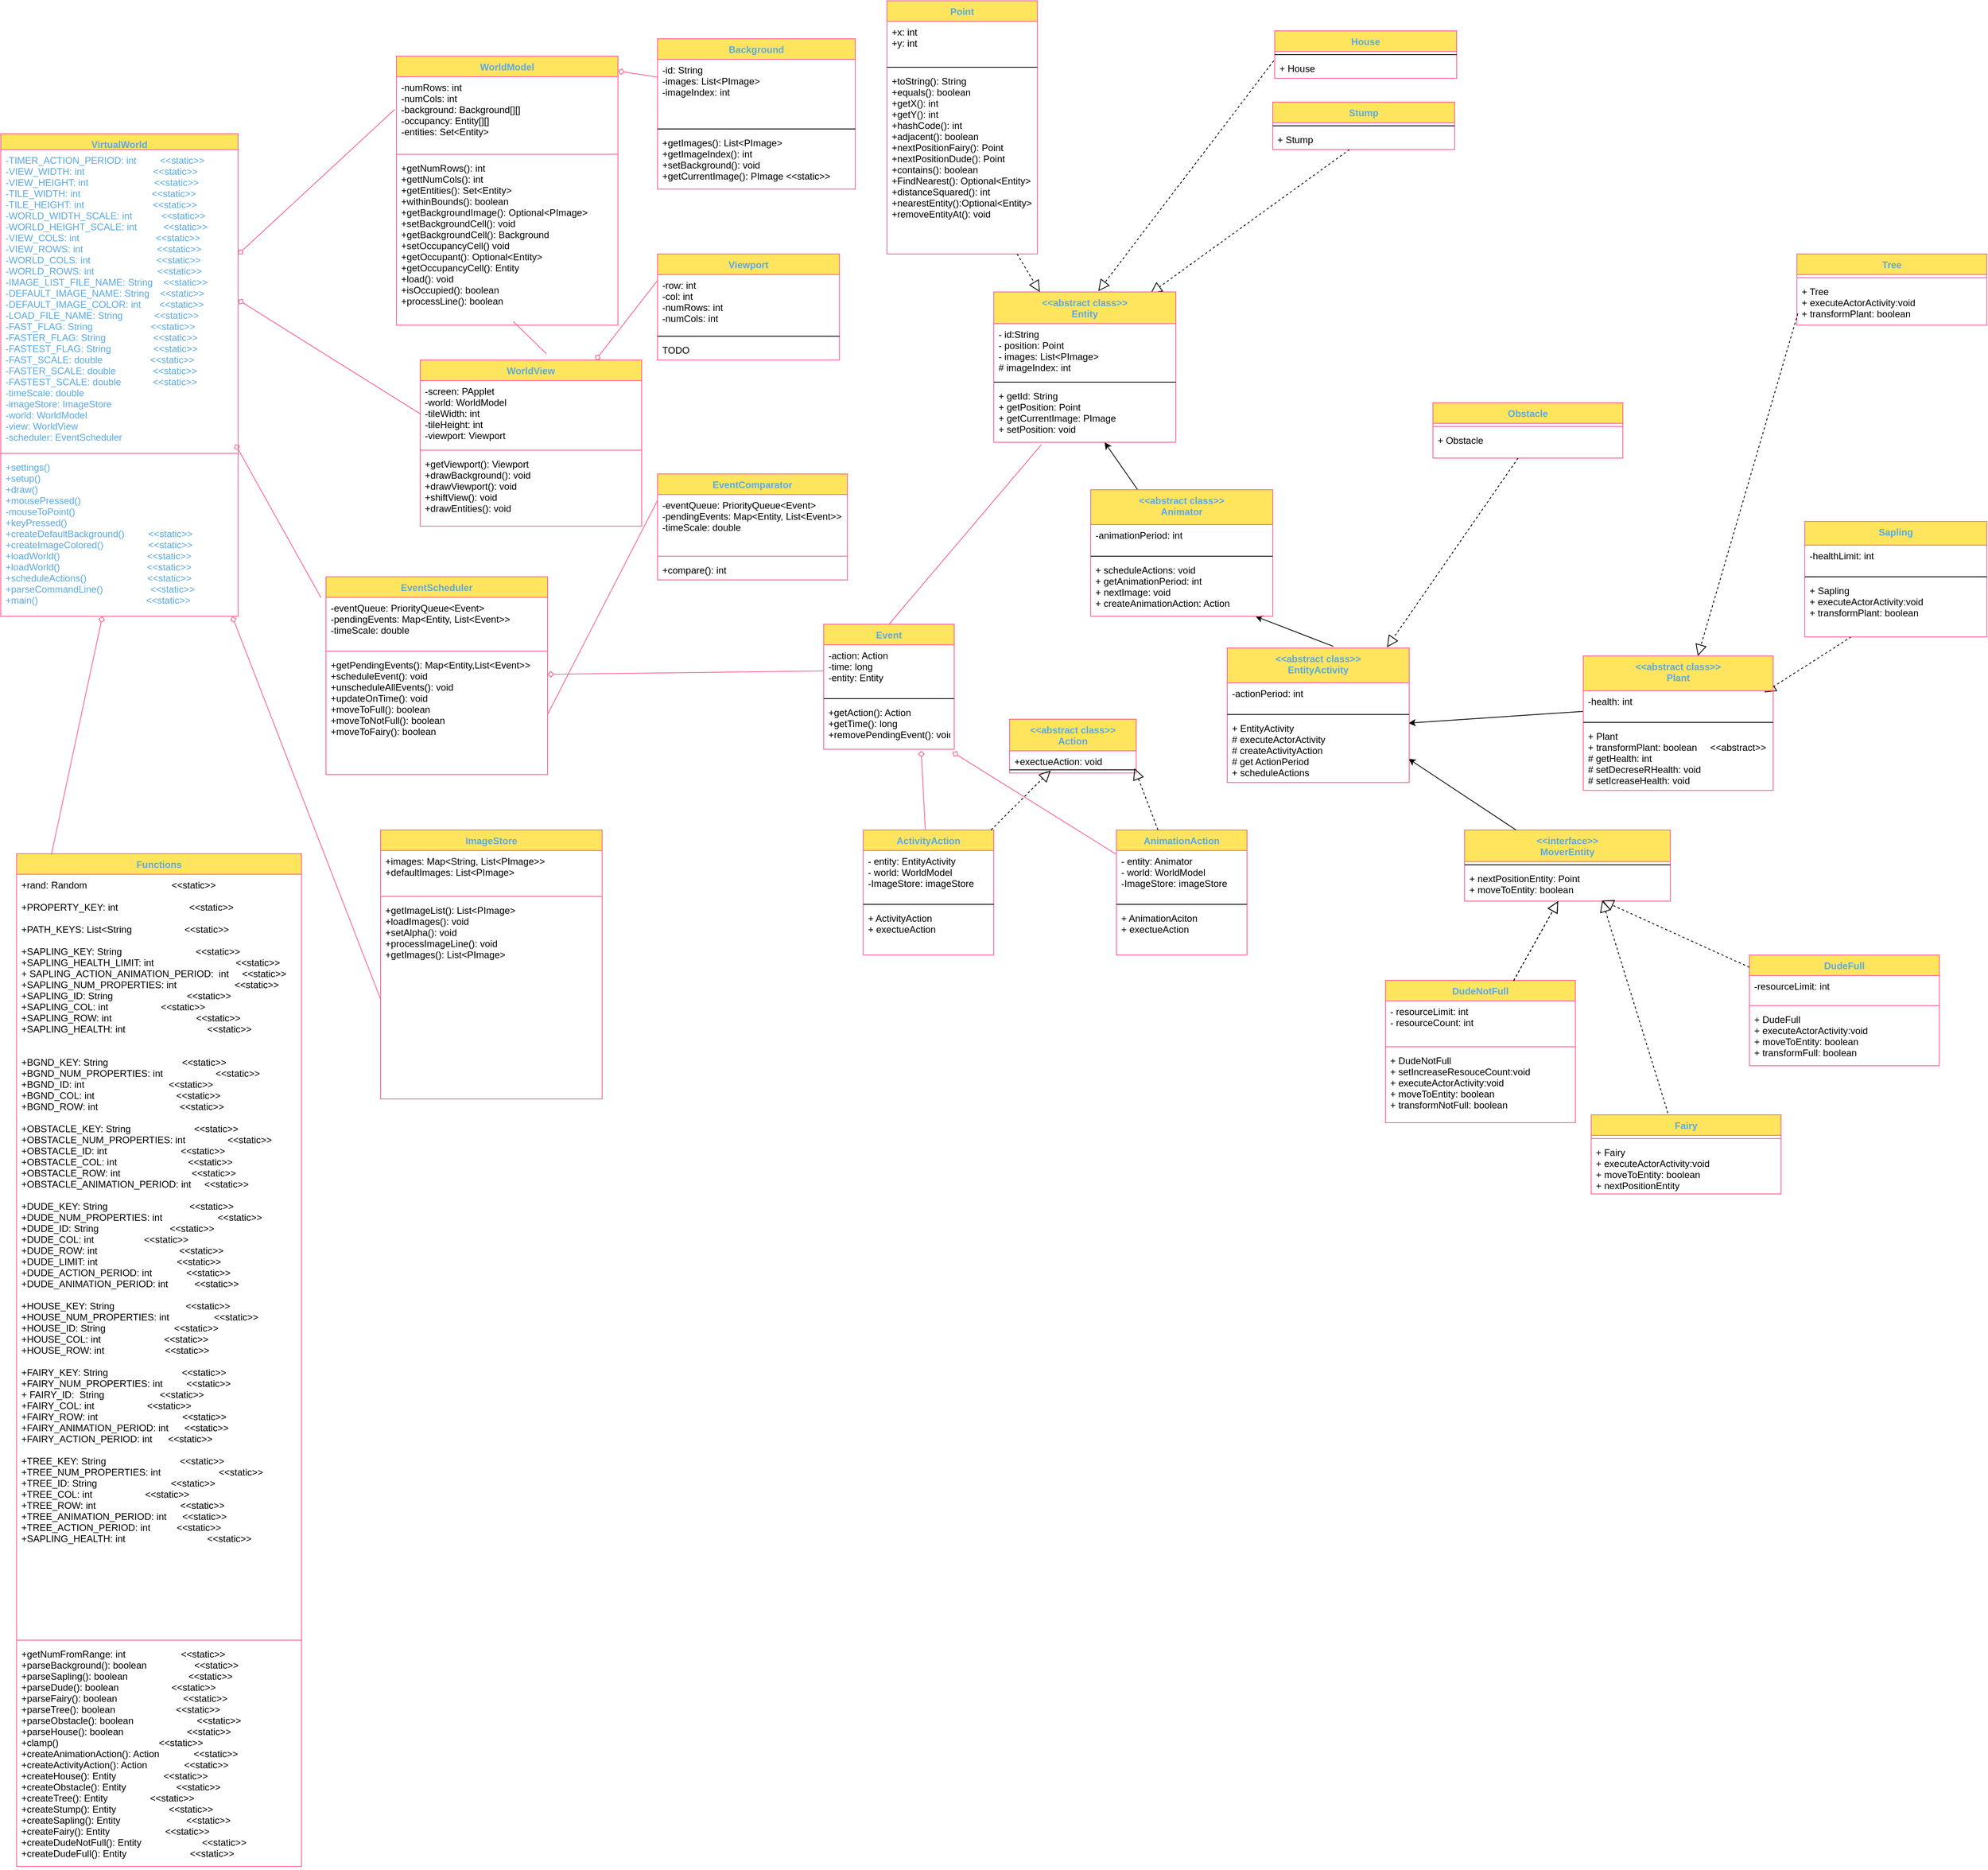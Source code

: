 <mxfile version="15.6.0" type="device"><diagram id="Yo6Zvny2ZRX3JAPKxXua" name="Page 2"><mxGraphModel dx="2062" dy="1862" grid="1" gridSize="10" guides="1" tooltips="1" connect="1" arrows="1" fold="1" page="1" pageScale="1" pageWidth="850" pageHeight="1100" math="0" shadow="0"><root><mxCell id="0"/><mxCell id="1" parent="0"/><mxCell id="8I9pphBKhg92I5GMk5e_-31" value="" style="graphMlID=e0;endArrow=none;strokeColor=#FF6392;strokeWidth=1.0;startArrow=diamond;startFill=0;endFill=1;exitX=1;exitY=0.25;exitDx=0;exitDy=0;fontColor=#5AA9E6;entryX=-0.008;entryY=-0.286;entryDx=0;entryDy=0;entryPerimeter=0;" parent="1" source="8I9pphBKhg92I5GMk5e_-50" target="8I9pphBKhg92I5GMk5e_-57" edge="1"><mxGeometry relative="1" as="geometry"/></mxCell><mxCell id="8I9pphBKhg92I5GMk5e_-32" value="" style="graphMlID=e1;endArrow=none;strokeColor=#FF6392;strokeWidth=1.0;startArrow=diamond;startFill=0;endFill=1;exitX=1;exitY=0.5;exitDx=0;exitDy=0;fontColor=#5AA9E6;entryX=0;entryY=0.5;entryDx=0;entryDy=0;" parent="1" source="8I9pphBKhg92I5GMk5e_-51" target="8I9pphBKhg92I5GMk5e_-61" edge="1"><mxGeometry relative="1" as="geometry"/></mxCell><mxCell id="8I9pphBKhg92I5GMk5e_-33" value="" style="graphMlID=e2;endArrow=none;strokeColor=#FF6392;strokeWidth=1.0;startArrow=diamond;startFill=0;endFill=1;fontColor=#5AA9E6;entryX=0;entryY=0.25;entryDx=0;entryDy=0;" parent="1" source="8I9pphBKhg92I5GMk5e_-60" target="8I9pphBKhg92I5GMk5e_-89" edge="1"><mxGeometry relative="1" as="geometry"><mxPoint x="648" y="240" as="sourcePoint"/></mxGeometry></mxCell><mxCell id="8I9pphBKhg92I5GMk5e_-34" value="" style="graphMlID=e3;endArrow=none;strokeColor=#FF6392;strokeWidth=1.0;startArrow=diamond;startFill=0;endFill=1;exitX=0.988;exitY=-0.077;exitDx=0;exitDy=0;exitPerimeter=0;fontColor=#5AA9E6;entryX=-0.023;entryY=0.105;entryDx=0;entryDy=0;entryPerimeter=0;" parent="1" source="8I9pphBKhg92I5GMk5e_-53" target="8I9pphBKhg92I5GMk5e_-64" edge="1"><mxGeometry relative="1" as="geometry"><mxPoint x="840" y="580" as="targetPoint"/></mxGeometry></mxCell><mxCell id="8I9pphBKhg92I5GMk5e_-35" value="" style="graphMlID=e4;endArrow=none;strokeColor=#FF6392;strokeWidth=1.0;startArrow=diamond;startFill=0;endFill=1;exitX=0.975;exitY=1;exitDx=0;exitDy=0;exitPerimeter=0;fontColor=#5AA9E6;entryX=0;entryY=0.5;entryDx=0;entryDy=0;" parent="1" source="8I9pphBKhg92I5GMk5e_-53" target="8I9pphBKhg92I5GMk5e_-71" edge="1"><mxGeometry relative="1" as="geometry"/></mxCell><mxCell id="8I9pphBKhg92I5GMk5e_-36" value="" style="graphMlID=e5;endArrow=none;strokeColor=#FF6392;strokeWidth=1.0;startArrow=diamond;startFill=0;endFill=1;fontColor=#5AA9E6;exitX=1.001;exitY=-0.077;exitDx=0;exitDy=0;exitPerimeter=0;" parent="1" source="8I9pphBKhg92I5GMk5e_-55" target="8I9pphBKhg92I5GMk5e_-82" edge="1"><mxGeometry relative="1" as="geometry"/></mxCell><mxCell id="8I9pphBKhg92I5GMk5e_-37" value="" style="graphMlID=e6;endArrow=none;strokeColor=#FF6392;strokeWidth=1.0;startArrow=diamond;startFill=0;endFill=1;fontColor=#5AA9E6;" parent="1" source="8I9pphBKhg92I5GMk5e_-64" target="8I9pphBKhg92I5GMk5e_-97" edge="1"><mxGeometry relative="1" as="geometry"/></mxCell><mxCell id="8I9pphBKhg92I5GMk5e_-38" value="" style="graphMlID=e7;endArrow=none;strokeColor=#FF6392;strokeWidth=1.0;startArrow=none;startFill=1;endFill=1;fontColor=#5AA9E6;entryX=0;entryY=0.25;entryDx=0;entryDy=0;exitX=1;exitY=0.5;exitDx=0;exitDy=0;" parent="1" source="8I9pphBKhg92I5GMk5e_-67" target="8I9pphBKhg92I5GMk5e_-72" edge="1"><mxGeometry relative="1" as="geometry"/></mxCell><mxCell id="8I9pphBKhg92I5GMk5e_-44" value="" style="graphMlID=e13;endArrow=none;strokeColor=#FF6392;strokeWidth=1.0;startArrow=none;startFill=1;endFill=1;fontColor=#5AA9E6;entryX=0.528;entryY=0.978;entryDx=0;entryDy=0;entryPerimeter=0;exitX=0.57;exitY=-0.037;exitDx=0;exitDy=0;exitPerimeter=0;" parent="1" source="8I9pphBKhg92I5GMk5e_-60" target="8I9pphBKhg92I5GMk5e_-57" edge="1"><mxGeometry relative="1" as="geometry"/></mxCell><mxCell id="8I9pphBKhg92I5GMk5e_-45" value="" style="graphMlID=e14;endArrow=none;strokeColor=#FF6392;strokeWidth=1.0;startArrow=none;startFill=1;endFill=1;fontColor=#5AA9E6;exitX=0.5;exitY=0;exitDx=0;exitDy=0;entryX=0.261;entryY=1.042;entryDx=0;entryDy=0;entryPerimeter=0;" parent="1" source="8I9pphBKhg92I5GMk5e_-96" target="cqkJlFh-ag8yHDi3Ldye-12" edge="1"><mxGeometry relative="1" as="geometry"><mxPoint x="1315.73" y="590" as="targetPoint"/></mxGeometry></mxCell><mxCell id="8I9pphBKhg92I5GMk5e_-50" value="VirtualWorld" style="swimlane;fontStyle=1;align=center;verticalAlign=top;childLayout=stackLayout;horizontal=1;startSize=20;horizontalStack=0;resizeParent=1;resizeParentMax=0;resizeLast=0;collapsible=1;marginBottom=0;hachureGap=4;pointerEvents=0;fillColor=#FFE45E;strokeColor=#FF6392;fontColor=#5AA9E6;" parent="1" vertex="1"><mxGeometry x="20" y="150" width="300" height="610" as="geometry"/></mxCell><mxCell id="8I9pphBKhg92I5GMk5e_-51" value="-TIMER_ACTION_PERIOD: int         &lt;&lt;static&gt;&gt;&#10;-VIEW_WIDTH: int                          &lt;&lt;static&gt;&gt;&#10;-VIEW_HEIGHT: int                         &lt;&lt;static&gt;&gt;&#10;-TILE_WIDTH: int                           &lt;&lt;static&gt;&gt;&#10;-TILE_HEIGHT: int                          &lt;&lt;static&gt;&gt;&#10;-WORLD_WIDTH_SCALE: int           &lt;&lt;static&gt;&gt;&#10;-WORLD_HEIGHT_SCALE: int          &lt;&lt;static&gt;&gt;&#10;-VIEW_COLS: int                             &lt;&lt;static&gt;&gt;&#10;-VIEW_ROWS: int                            &lt;&lt;static&gt;&gt;&#10;-WORLD_COLS: int                         &lt;&lt;static&gt;&gt;&#10;-WORLD_ROWS: int                        &lt;&lt;static&gt;&gt;&#10;-IMAGE_LIST_FILE_NAME: String    &lt;&lt;static&gt;&gt;&#10;-DEFAULT_IMAGE_NAME: String    &lt;&lt;static&gt;&gt;&#10;-DEFAULT_IMAGE_COLOR: int       &lt;&lt;static&gt;&gt;&#10;-LOAD_FILE_NAME: String            &lt;&lt;static&gt;&gt;&#10;-FAST_FLAG: String                      &lt;&lt;static&gt;&gt;&#10;-FASTER_FLAG: String                  &lt;&lt;static&gt;&gt;&#10;-FASTEST_FLAG: String                &lt;&lt;static&gt;&gt;&#10;-FAST_SCALE: double                  &lt;&lt;static&gt;&gt;&#10;-FASTER_SCALE: double              &lt;&lt;static&gt;&gt;&#10;-FASTEST_SCALE: double            &lt;&lt;static&gt;&gt;&#10;-timeScale: double&#10;-imageStore: ImageStore&#10;-world: WorldModel&#10;-view: WorldView&#10;-scheduler: EventScheduler" style="text;strokeColor=none;fillColor=none;align=left;verticalAlign=top;spacingLeft=4;spacingRight=4;overflow=hidden;rotatable=0;points=[[0,0.5],[1,0.5]];portConstraint=eastwest;fontColor=#5AA9E6;" parent="8I9pphBKhg92I5GMk5e_-50" vertex="1"><mxGeometry y="20" width="300" height="380" as="geometry"/></mxCell><mxCell id="8I9pphBKhg92I5GMk5e_-52" value="" style="line;strokeWidth=1;fillColor=none;align=left;verticalAlign=middle;spacingTop=-1;spacingLeft=3;spacingRight=3;rotatable=0;labelPosition=right;points=[];portConstraint=eastwest;strokeColor=#FF6392;fontColor=#5AA9E6;" parent="8I9pphBKhg92I5GMk5e_-50" vertex="1"><mxGeometry y="400" width="300" height="8" as="geometry"/></mxCell><mxCell id="8I9pphBKhg92I5GMk5e_-53" value="+settings()&#10;+setup()&#10;+draw()&#10;+mousePressed()&#10;-mouseToPoint()&#10;+keyPressed()&#10;+createDefaultBackground()         &lt;&lt;static&gt;&gt;&#10;+createImageColored()                 &lt;&lt;static&gt;&gt;&#10;+loadWorld()                                 &lt;&lt;static&gt;&gt;&#10;+loadWorld()                                 &lt;&lt;static&gt;&gt;&#10;+scheduleActions()                       &lt;&lt;static&gt;&gt;&#10;+parseCommandLine()                  &lt;&lt;static&gt;&gt;&#10;+main()                                         &lt;&lt;static&gt;&gt;" style="text;strokeColor=none;fillColor=none;align=left;verticalAlign=top;spacingLeft=4;spacingRight=4;overflow=hidden;rotatable=0;points=[[0,0.5],[1,0.5]];portConstraint=eastwest;fontColor=#5AA9E6;" parent="8I9pphBKhg92I5GMk5e_-50" vertex="1"><mxGeometry y="408" width="300" height="202" as="geometry"/></mxCell><mxCell id="8I9pphBKhg92I5GMk5e_-54" value="WorldModel" style="swimlane;fontStyle=1;align=center;verticalAlign=top;childLayout=stackLayout;horizontal=1;startSize=26;horizontalStack=0;resizeParent=1;resizeParentMax=0;resizeLast=0;collapsible=1;marginBottom=0;hachureGap=4;pointerEvents=0;sketch=0;fontColor=#5AA9E6;strokeColor=#FF6392;fillColor=#FFE45E;" parent="1" vertex="1"><mxGeometry x="520" y="52.03" width="280" height="340" as="geometry"/></mxCell><mxCell id="8I9pphBKhg92I5GMk5e_-55" value="-numRows: int&#10;-numCols: int&#10;-background: Background[][]&#10;-occupancy: Entity[][]&#10;-entities: Set&lt;Entity&gt;" style="text;strokeColor=none;fillColor=none;align=left;verticalAlign=top;spacingLeft=4;spacingRight=4;overflow=hidden;rotatable=0;points=[[0,0.5],[1,0.5]];portConstraint=eastwest;fontColor=#000000;" parent="8I9pphBKhg92I5GMk5e_-54" vertex="1"><mxGeometry y="26" width="280" height="94" as="geometry"/></mxCell><mxCell id="8I9pphBKhg92I5GMk5e_-56" value="" style="line;strokeWidth=1;fillColor=none;align=left;verticalAlign=middle;spacingTop=-1;spacingLeft=3;spacingRight=3;rotatable=0;labelPosition=right;points=[];portConstraint=eastwest;strokeColor=#FF6392;fontColor=#5AA9E6;" parent="8I9pphBKhg92I5GMk5e_-54" vertex="1"><mxGeometry y="120" width="280" height="8" as="geometry"/></mxCell><mxCell id="8I9pphBKhg92I5GMk5e_-57" value="+getNumRows(): int&#10;+gettNumCols(): int&#10;+getEntities(): Set&lt;Entity&gt;&#10;+withinBounds(): boolean&#10;+getBackgroundImage(): Optional&lt;PImage&gt;&#10;+setBackgroundCell(): void&#10;+getBackgroundCell(): Background&#10;+setOccupancyCell() void&#10;+getOccupant(): Optional&lt;Entity&gt;&#10;+getOccupancyCell(): Entity&#10;+load(): void&#10;+isOccupied(): boolean&#10;+processLine(): boolean&#10;" style="text;strokeColor=none;fillColor=none;align=left;verticalAlign=top;spacingLeft=4;spacingRight=4;overflow=hidden;rotatable=0;points=[[0,0.5],[1,0.5]];portConstraint=eastwest;fontColor=#020405;" parent="8I9pphBKhg92I5GMk5e_-54" vertex="1"><mxGeometry y="128" width="280" height="212" as="geometry"/></mxCell><mxCell id="8I9pphBKhg92I5GMk5e_-60" value="WorldView" style="swimlane;fontStyle=1;align=center;verticalAlign=top;childLayout=stackLayout;horizontal=1;startSize=26;horizontalStack=0;resizeParent=1;resizeParentMax=0;resizeLast=0;collapsible=1;marginBottom=0;hachureGap=4;pointerEvents=0;sketch=0;fontColor=#5AA9E6;strokeColor=#FF6392;fillColor=#FFE45E;" parent="1" vertex="1"><mxGeometry x="550" y="436.04" width="280" height="210" as="geometry"/></mxCell><mxCell id="8I9pphBKhg92I5GMk5e_-61" value="-screen: PApplet&#10;-world: WorldModel&#10;-tileWidth: int&#10;-tileHeight: int&#10;-viewport: Viewport" style="text;strokeColor=none;fillColor=none;align=left;verticalAlign=top;spacingLeft=4;spacingRight=4;overflow=hidden;rotatable=0;points=[[0,0.5],[1,0.5]];portConstraint=eastwest;fontColor=#000000;" parent="8I9pphBKhg92I5GMk5e_-60" vertex="1"><mxGeometry y="26" width="280" height="84" as="geometry"/></mxCell><mxCell id="8I9pphBKhg92I5GMk5e_-62" value="" style="line;strokeWidth=1;fillColor=none;align=left;verticalAlign=middle;spacingTop=-1;spacingLeft=3;spacingRight=3;rotatable=0;labelPosition=right;points=[];portConstraint=eastwest;strokeColor=#FF6392;fontColor=#5AA9E6;" parent="8I9pphBKhg92I5GMk5e_-60" vertex="1"><mxGeometry y="110" width="280" height="8" as="geometry"/></mxCell><mxCell id="8I9pphBKhg92I5GMk5e_-63" value="+getViewport(): Viewport&#10;+drawBackground(): void&#10;+drawViewport(): void&#10;+shiftView(): void&#10;+drawEntities(): void" style="text;strokeColor=none;fillColor=none;align=left;verticalAlign=top;spacingLeft=4;spacingRight=4;overflow=hidden;rotatable=0;points=[[0,0.5],[1,0.5]];portConstraint=eastwest;fontColor=#000000;" parent="8I9pphBKhg92I5GMk5e_-60" vertex="1"><mxGeometry y="118" width="280" height="92" as="geometry"/></mxCell><mxCell id="8I9pphBKhg92I5GMk5e_-64" value="EventScheduler" style="swimlane;fontStyle=1;align=center;verticalAlign=top;childLayout=stackLayout;horizontal=1;startSize=26;horizontalStack=0;resizeParent=1;resizeParentMax=0;resizeLast=0;collapsible=1;marginBottom=0;hachureGap=4;pointerEvents=0;sketch=0;fontColor=#5AA9E6;strokeColor=#FF6392;fillColor=#FFE45E;" parent="1" vertex="1"><mxGeometry x="431" y="710" width="280" height="250" as="geometry"/></mxCell><mxCell id="8I9pphBKhg92I5GMk5e_-65" value="-eventQueue: PriorityQueue&lt;Event&gt;&#10;-pendingEvents: Map&lt;Entity, List&lt;Event&gt;&gt;&#10;-timeScale: double" style="text;strokeColor=none;fillColor=none;align=left;verticalAlign=top;spacingLeft=4;spacingRight=4;overflow=hidden;rotatable=0;points=[[0,0.5],[1,0.5]];portConstraint=eastwest;fontColor=#000000;" parent="8I9pphBKhg92I5GMk5e_-64" vertex="1"><mxGeometry y="26" width="280" height="64" as="geometry"/></mxCell><mxCell id="8I9pphBKhg92I5GMk5e_-66" value="" style="line;strokeWidth=1;fillColor=none;align=left;verticalAlign=middle;spacingTop=-1;spacingLeft=3;spacingRight=3;rotatable=0;labelPosition=right;points=[];portConstraint=eastwest;strokeColor=#FF6392;fontColor=#5AA9E6;" parent="8I9pphBKhg92I5GMk5e_-64" vertex="1"><mxGeometry y="90" width="280" height="8" as="geometry"/></mxCell><mxCell id="8I9pphBKhg92I5GMk5e_-67" value="+getPendingEvents(): Map&lt;Entity,List&lt;Event&gt;&gt;&#10;+scheduleEvent(): void&#10;+unscheduleAllEvents(): void&#10;+updateOnTime(): void&#10;+moveToFull(): boolean&#10;+moveToNotFull(): boolean&#10;+moveToFairy(): boolean&#10;" style="text;strokeColor=none;fillColor=none;align=left;verticalAlign=top;spacingLeft=4;spacingRight=4;overflow=hidden;rotatable=0;points=[[0,0.5],[1,0.5]];portConstraint=eastwest;fontColor=#000000;" parent="8I9pphBKhg92I5GMk5e_-64" vertex="1"><mxGeometry y="98" width="280" height="152" as="geometry"/></mxCell><mxCell id="8I9pphBKhg92I5GMk5e_-68" value="ImageStore" style="swimlane;fontStyle=1;align=center;verticalAlign=top;childLayout=stackLayout;horizontal=1;startSize=26;horizontalStack=0;resizeParent=1;resizeParentMax=0;resizeLast=0;collapsible=1;marginBottom=0;hachureGap=4;pointerEvents=0;sketch=0;fontColor=#5AA9E6;strokeColor=#FF6392;fillColor=#FFE45E;" parent="1" vertex="1"><mxGeometry x="500" y="1030" width="280" height="340" as="geometry"/></mxCell><mxCell id="8I9pphBKhg92I5GMk5e_-69" value="+images: Map&lt;String, List&lt;PImage&gt;&gt;&#10;+defaultImages: List&lt;PImage&gt;" style="text;strokeColor=none;fillColor=none;align=left;verticalAlign=top;spacingLeft=4;spacingRight=4;overflow=hidden;rotatable=0;points=[[0,0.5],[1,0.5]];portConstraint=eastwest;fontColor=#000000;" parent="8I9pphBKhg92I5GMk5e_-68" vertex="1"><mxGeometry y="26" width="280" height="54" as="geometry"/></mxCell><mxCell id="8I9pphBKhg92I5GMk5e_-70" value="" style="line;strokeWidth=1;fillColor=none;align=left;verticalAlign=middle;spacingTop=-1;spacingLeft=3;spacingRight=3;rotatable=0;labelPosition=right;points=[];portConstraint=eastwest;strokeColor=#FF6392;fontColor=#5AA9E6;" parent="8I9pphBKhg92I5GMk5e_-68" vertex="1"><mxGeometry y="80" width="280" height="8" as="geometry"/></mxCell><mxCell id="8I9pphBKhg92I5GMk5e_-71" value="+getImageList(): List&lt;PImage&gt;&#10;+loadImages(): void&#10;+setAlpha(): void&#10;+processImageLine(): void&#10;+getImages(): List&lt;PImage&gt;" style="text;strokeColor=none;fillColor=none;align=left;verticalAlign=top;spacingLeft=4;spacingRight=4;overflow=hidden;rotatable=0;points=[[0,0.5],[1,0.5]];portConstraint=eastwest;fontColor=#000000;" parent="8I9pphBKhg92I5GMk5e_-68" vertex="1"><mxGeometry y="88" width="280" height="252" as="geometry"/></mxCell><mxCell id="8I9pphBKhg92I5GMk5e_-72" value="EventComparator" style="swimlane;fontStyle=1;align=center;verticalAlign=top;childLayout=stackLayout;horizontal=1;startSize=26;horizontalStack=0;resizeParent=1;resizeParentMax=0;resizeLast=0;collapsible=1;marginBottom=0;hachureGap=4;pointerEvents=0;sketch=0;fontColor=#5AA9E6;strokeColor=#FF6392;fillColor=#FFE45E;" parent="1" vertex="1"><mxGeometry x="850" y="580" width="240" height="134" as="geometry"/></mxCell><mxCell id="8I9pphBKhg92I5GMk5e_-73" value="-eventQueue: PriorityQueue&lt;Event&gt;&#10;-pendingEvents: Map&lt;Entity, List&lt;Event&gt;&gt;&#10;-timeScale: double" style="text;strokeColor=none;fillColor=none;align=left;verticalAlign=top;spacingLeft=4;spacingRight=4;overflow=hidden;rotatable=0;points=[[0,0.5],[1,0.5]];portConstraint=eastwest;fontColor=#000000;" parent="8I9pphBKhg92I5GMk5e_-72" vertex="1"><mxGeometry y="26" width="240" height="74" as="geometry"/></mxCell><mxCell id="8I9pphBKhg92I5GMk5e_-74" value="" style="line;strokeWidth=1;fillColor=none;align=left;verticalAlign=middle;spacingTop=-1;spacingLeft=3;spacingRight=3;rotatable=0;labelPosition=right;points=[];portConstraint=eastwest;strokeColor=#FF6392;fontColor=#5AA9E6;" parent="8I9pphBKhg92I5GMk5e_-72" vertex="1"><mxGeometry y="100" width="240" height="8" as="geometry"/></mxCell><mxCell id="8I9pphBKhg92I5GMk5e_-75" value="+compare(): int" style="text;strokeColor=none;fillColor=none;align=left;verticalAlign=top;spacingLeft=4;spacingRight=4;overflow=hidden;rotatable=0;points=[[0,0.5],[1,0.5]];portConstraint=eastwest;fontColor=#000000;" parent="8I9pphBKhg92I5GMk5e_-72" vertex="1"><mxGeometry y="108" width="240" height="26" as="geometry"/></mxCell><mxCell id="8I9pphBKhg92I5GMk5e_-77" value="Functions" style="swimlane;fontStyle=1;align=center;verticalAlign=top;childLayout=stackLayout;horizontal=1;startSize=26;horizontalStack=0;resizeParent=1;resizeParentMax=0;resizeLast=0;collapsible=1;marginBottom=0;hachureGap=4;pointerEvents=0;sketch=0;fontColor=#5AA9E6;strokeColor=#FF6392;fillColor=#FFE45E;" parent="1" vertex="1"><mxGeometry x="40" y="1060" width="360" height="1280" as="geometry"/></mxCell><mxCell id="8I9pphBKhg92I5GMk5e_-78" value="+rand: Random                                &lt;&lt;static&gt;&gt;&#10;&#10;+PROPERTY_KEY: int                           &lt;&lt;static&gt;&gt;&#10;&#10;+PATH_KEYS: List&lt;String                    &lt;&lt;static&gt;&gt;&#10;&#10;+SAPLING_KEY: String                            &lt;&lt;static&gt;&gt;&#10;+SAPLING_HEALTH_LIMIT: int                               &lt;&lt;static&gt;&gt;&#10;+ SAPLING_ACTION_ANIMATION_PERIOD:  int     &lt;&lt;static&gt;&gt;&#10;+SAPLING_NUM_PROPERTIES: int                      &lt;&lt;static&gt;&gt;&#10;+SAPLING_ID: String                            &lt;&lt;static&gt;&gt;&#10;+SAPLING_COL: int                    &lt;&lt;static&gt;&gt;&#10;+SAPLING_ROW: int                                &lt;&lt;static&gt;&gt;&#10;+SAPLING_HEALTH: int                               &lt;&lt;static&gt;&gt;&#10;&#10;&#10;+BGND_KEY: String                            &lt;&lt;static&gt;&gt;&#10;+BGND_NUM_PROPERTIES: int                    &lt;&lt;static&gt;&gt;&#10;+BGND_ID: int                                &lt;&lt;static&gt;&gt;&#10;+BGND_COL: int                               &lt;&lt;static&gt;&gt;&#10;+BGND_ROW: int                               &lt;&lt;static&gt;&gt;&#10;&#10;+OBSTACLE_KEY: String                        &lt;&lt;static&gt;&gt;&#10;+OBSTACLE_NUM_PROPERTIES: int                &lt;&lt;static&gt;&gt;&#10;+OBSTACLE_ID: int                            &lt;&lt;static&gt;&gt;&#10;+OBSTACLE_COL: int                           &lt;&lt;static&gt;&gt;&#10;+OBSTACLE_ROW: int                           &lt;&lt;static&gt;&gt;&#10;+OBSTACLE_ANIMATION_PERIOD: int     &lt;&lt;static&gt;&gt;&#10;&#10;+DUDE_KEY: String                               &lt;&lt;static&gt;&gt;&#10;+DUDE_NUM_PROPERTIES: int                     &lt;&lt;static&gt;&gt;&#10;+DUDE_ID: String                           &lt;&lt;static&gt;&gt;&#10;+DUDE_COL: int                   &lt;&lt;static&gt;&gt;&#10;+DUDE_ROW: int                               &lt;&lt;static&gt;&gt;&#10;+DUDE_LIMIT: int                              &lt;&lt;static&gt;&gt;&#10;+DUDE_ACTION_PERIOD: int             &lt;&lt;static&gt;&gt;&#10;+DUDE_ANIMATION_PERIOD: int          &lt;&lt;static&gt;&gt;&#10;&#10;+HOUSE_KEY: String                           &lt;&lt;static&gt;&gt;&#10;+HOUSE_NUM_PROPERTIES: int                 &lt;&lt;static&gt;&gt;&#10;+HOUSE_ID: String                          &lt;&lt;static&gt;&gt;&#10;+HOUSE_COL: int                        &lt;&lt;static&gt;&gt;&#10;+HOUSE_ROW: int                       &lt;&lt;static&gt;&gt;&#10;&#10;+FAIRY_KEY: String                            &lt;&lt;static&gt;&gt;&#10;+FAIRY_NUM_PROPERTIES: int         &lt;&lt;static&gt;&gt;&#10;+ FAIRY_ID:  String                     &lt;&lt;static&gt;&gt;&#10;+FAIRY_COL: int                    &lt;&lt;static&gt;&gt;&#10;+FAIRY_ROW: int                                &lt;&lt;static&gt;&gt;&#10;+FAIRY_ANIMATION_PERIOD: int      &lt;&lt;static&gt;&gt;&#10;+FAIRY_ACTION_PERIOD: int      &lt;&lt;static&gt;&gt;&#10;&#10;+TREE_KEY: String                            &lt;&lt;static&gt;&gt;&#10;+TREE_NUM_PROPERTIES: int                      &lt;&lt;static&gt;&gt;&#10;+TREE_ID: String                            &lt;&lt;static&gt;&gt;&#10;+TREE_COL: int                    &lt;&lt;static&gt;&gt;&#10;+TREE_ROW: int                                &lt;&lt;static&gt;&gt;&#10;+TREE_ANIMATION_PERIOD: int      &lt;&lt;static&gt;&gt;&#10;+TREE_ACTION_PERIOD: int          &lt;&lt;static&gt;&gt;&#10;+SAPLING_HEALTH: int                               &lt;&lt;static&gt;&gt;&#10;" style="text;strokeColor=none;fillColor=none;align=left;verticalAlign=top;spacingLeft=4;spacingRight=4;overflow=hidden;rotatable=0;points=[[0,0.5],[1,0.5]];portConstraint=eastwest;fontColor=#000000;" parent="8I9pphBKhg92I5GMk5e_-77" vertex="1"><mxGeometry y="26" width="360" height="964" as="geometry"/></mxCell><mxCell id="8I9pphBKhg92I5GMk5e_-79" value="" style="line;strokeWidth=1;fillColor=none;align=left;verticalAlign=middle;spacingTop=-1;spacingLeft=3;spacingRight=3;rotatable=0;labelPosition=right;points=[];portConstraint=eastwest;strokeColor=#FF6392;fontColor=#5AA9E6;" parent="8I9pphBKhg92I5GMk5e_-77" vertex="1"><mxGeometry y="990" width="360" height="8" as="geometry"/></mxCell><mxCell id="8I9pphBKhg92I5GMk5e_-80" value="+getNumFromRange: int                     &lt;&lt;static&gt;&gt;&#10;+parseBackground(): boolean                  &lt;&lt;static&gt;&gt;&#10;+parseSapling(): boolean                       &lt;&lt;static&gt;&gt;&#10;+parseDude(): boolean                    &lt;&lt;static&gt;&gt;&#10;+parseFairy(): boolean                         &lt;&lt;static&gt;&gt;&#10;+parseTree(): boolean                       &lt;&lt;static&gt;&gt;&#10;+parseObstacle(): boolean                        &lt;&lt;static&gt;&gt;&#10;+parseHouse(): boolean                        &lt;&lt;static&gt;&gt;&#10;+clamp()                                      &lt;&lt;static&gt;&gt;&#10;+createAnimationAction(): Action             &lt;&lt;static&gt;&gt;&#10;+createActivityAction(): Action              &lt;&lt;static&gt;&gt;&#10;+createHouse(): Entity                  &lt;&lt;static&gt;&gt;&#10;+createObstacle(): Entity                   &lt;&lt;static&gt;&gt;&#10;+createTree(): Entity                &lt;&lt;static&gt;&gt;&#10;+createStump(): Entity                    &lt;&lt;static&gt;&gt;&#10;+createSapling(): Entity                         &lt;&lt;static&gt;&gt;&#10;+createFairy(): Entity                     &lt;&lt;static&gt;&gt;&#10;+createDudeNotFull(): Entity                       &lt;&lt;static&gt;&gt;&#10;+createDudeFull(): Entity                        &lt;&lt;static&gt;&gt;" style="text;strokeColor=none;fillColor=none;align=left;verticalAlign=top;spacingLeft=4;spacingRight=4;overflow=hidden;rotatable=0;points=[[0,0.5],[1,0.5]];portConstraint=eastwest;fontColor=#000000;" parent="8I9pphBKhg92I5GMk5e_-77" vertex="1"><mxGeometry y="998" width="360" height="282" as="geometry"/></mxCell><mxCell id="8I9pphBKhg92I5GMk5e_-81" value="Background" style="swimlane;fontStyle=1;align=center;verticalAlign=top;childLayout=stackLayout;horizontal=1;startSize=26;horizontalStack=0;resizeParent=1;resizeParentMax=0;resizeLast=0;collapsible=1;marginBottom=0;hachureGap=4;pointerEvents=0;sketch=0;fontColor=#5AA9E6;strokeColor=#FF6392;fillColor=#FFE45E;" parent="1" vertex="1"><mxGeometry x="850" y="30" width="250" height="190" as="geometry"/></mxCell><mxCell id="8I9pphBKhg92I5GMk5e_-82" value="-id: String&#10;-images: List&lt;PImage&gt;&#10;-imageIndex: int&#10;" style="text;strokeColor=none;fillColor=none;align=left;verticalAlign=top;spacingLeft=4;spacingRight=4;overflow=hidden;rotatable=0;points=[[0,0.5],[1,0.5]];portConstraint=eastwest;" parent="8I9pphBKhg92I5GMk5e_-81" vertex="1"><mxGeometry y="26" width="250" height="84" as="geometry"/></mxCell><mxCell id="8I9pphBKhg92I5GMk5e_-83" value="" style="line;strokeWidth=1;fillColor=none;align=left;verticalAlign=middle;spacingTop=-1;spacingLeft=3;spacingRight=3;rotatable=0;labelPosition=right;points=[];portConstraint=eastwest;" parent="8I9pphBKhg92I5GMk5e_-81" vertex="1"><mxGeometry y="110" width="250" height="8" as="geometry"/></mxCell><mxCell id="8I9pphBKhg92I5GMk5e_-84" value="+getImages(): List&lt;PImage&gt;&#10;+getImageIndex(): int&#10;+setBackground(): void&#10;+getCurrentImage(): PImage &lt;&lt;static&gt;&gt;" style="text;strokeColor=none;fillColor=none;align=left;verticalAlign=top;spacingLeft=4;spacingRight=4;overflow=hidden;rotatable=0;points=[[0,0.5],[1,0.5]];portConstraint=eastwest;" parent="8I9pphBKhg92I5GMk5e_-81" vertex="1"><mxGeometry y="118" width="250" height="72" as="geometry"/></mxCell><mxCell id="8I9pphBKhg92I5GMk5e_-89" value="Viewport" style="swimlane;fontStyle=1;align=center;verticalAlign=top;childLayout=stackLayout;horizontal=1;startSize=26;horizontalStack=0;resizeParent=1;resizeParentMax=0;resizeLast=0;collapsible=1;marginBottom=0;hachureGap=4;pointerEvents=0;sketch=0;fontColor=#5AA9E6;strokeColor=#FF6392;fillColor=#FFE45E;" parent="1" vertex="1"><mxGeometry x="850" y="302.04" width="230" height="134" as="geometry"/></mxCell><mxCell id="8I9pphBKhg92I5GMk5e_-90" value="-row: int&#10;-col: int&#10;-numRows: int&#10;-numCols: int" style="text;strokeColor=none;fillColor=none;align=left;verticalAlign=top;spacingLeft=4;spacingRight=4;overflow=hidden;rotatable=0;points=[[0,0.5],[1,0.5]];portConstraint=eastwest;" parent="8I9pphBKhg92I5GMk5e_-89" vertex="1"><mxGeometry y="26" width="230" height="74" as="geometry"/></mxCell><mxCell id="8I9pphBKhg92I5GMk5e_-91" value="" style="line;strokeWidth=1;fillColor=none;align=left;verticalAlign=middle;spacingTop=-1;spacingLeft=3;spacingRight=3;rotatable=0;labelPosition=right;points=[];portConstraint=eastwest;" parent="8I9pphBKhg92I5GMk5e_-89" vertex="1"><mxGeometry y="100" width="230" height="8" as="geometry"/></mxCell><mxCell id="8I9pphBKhg92I5GMk5e_-92" value="TODO" style="text;strokeColor=none;fillColor=none;align=left;verticalAlign=top;spacingLeft=4;spacingRight=4;overflow=hidden;rotatable=0;points=[[0,0.5],[1,0.5]];portConstraint=eastwest;" parent="8I9pphBKhg92I5GMk5e_-89" vertex="1"><mxGeometry y="108" width="230" height="26" as="geometry"/></mxCell><mxCell id="8I9pphBKhg92I5GMk5e_-96" value="Event" style="swimlane;fontStyle=1;align=center;verticalAlign=top;childLayout=stackLayout;horizontal=1;startSize=26;horizontalStack=0;resizeParent=1;resizeParentMax=0;resizeLast=0;collapsible=1;marginBottom=0;hachureGap=4;pointerEvents=0;sketch=0;fontColor=#5AA9E6;strokeColor=#FF6392;fillColor=#FFE45E;" parent="1" vertex="1"><mxGeometry x="1060" y="770" width="165" height="158" as="geometry"/></mxCell><mxCell id="8I9pphBKhg92I5GMk5e_-97" value="-action: Action&#10;-time: long&#10;-entity: Entity" style="text;strokeColor=none;fillColor=none;align=left;verticalAlign=top;spacingLeft=4;spacingRight=4;overflow=hidden;rotatable=0;points=[[0,0.5],[1,0.5]];portConstraint=eastwest;" parent="8I9pphBKhg92I5GMk5e_-96" vertex="1"><mxGeometry y="26" width="165" height="64" as="geometry"/></mxCell><mxCell id="8I9pphBKhg92I5GMk5e_-98" value="" style="line;strokeWidth=1;fillColor=none;align=left;verticalAlign=middle;spacingTop=-1;spacingLeft=3;spacingRight=3;rotatable=0;labelPosition=right;points=[];portConstraint=eastwest;" parent="8I9pphBKhg92I5GMk5e_-96" vertex="1"><mxGeometry y="90" width="165" height="8" as="geometry"/></mxCell><mxCell id="8I9pphBKhg92I5GMk5e_-99" value="+getAction(): Action&#10;+getTime(): long&#10;+removePendingEvent(): void" style="text;strokeColor=none;fillColor=none;align=left;verticalAlign=top;spacingLeft=4;spacingRight=4;overflow=hidden;rotatable=0;points=[[0,0.5],[1,0.5]];portConstraint=eastwest;" parent="8I9pphBKhg92I5GMk5e_-96" vertex="1"><mxGeometry y="98" width="165" height="60" as="geometry"/></mxCell><mxCell id="8I9pphBKhg92I5GMk5e_-104" value="Point" style="swimlane;fontStyle=1;align=center;verticalAlign=top;childLayout=stackLayout;horizontal=1;startSize=26;horizontalStack=0;resizeParent=1;resizeParentMax=0;resizeLast=0;collapsible=1;marginBottom=0;hachureGap=4;pointerEvents=0;sketch=0;fontColor=#5AA9E6;strokeColor=#FF6392;fillColor=#FFE45E;" parent="1" vertex="1"><mxGeometry x="1140" y="-17.96" width="190" height="320" as="geometry"/></mxCell><mxCell id="8I9pphBKhg92I5GMk5e_-105" value="+x: int&#10;+y: int" style="text;strokeColor=none;fillColor=none;align=left;verticalAlign=top;spacingLeft=4;spacingRight=4;overflow=hidden;rotatable=0;points=[[0,0.5],[1,0.5]];portConstraint=eastwest;" parent="8I9pphBKhg92I5GMk5e_-104" vertex="1"><mxGeometry y="26" width="190" height="54" as="geometry"/></mxCell><mxCell id="8I9pphBKhg92I5GMk5e_-106" value="" style="line;strokeWidth=1;fillColor=none;align=left;verticalAlign=middle;spacingTop=-1;spacingLeft=3;spacingRight=3;rotatable=0;labelPosition=right;points=[];portConstraint=eastwest;" parent="8I9pphBKhg92I5GMk5e_-104" vertex="1"><mxGeometry y="80" width="190" height="8" as="geometry"/></mxCell><mxCell id="8I9pphBKhg92I5GMk5e_-107" value="+toString(): String&#10;+equals(): boolean&#10;+getX(): int&#10;+getY(): int&#10;+hashCode(): int&#10;+adjacent(): boolean&#10;+nextPositionFairy(): Point&#10;+nextPositionDude(): Point&#10;+contains(): boolean&#10;+FindNearest(): Optional&lt;Entity&gt;&#10;+distanceSquared(): int&#10;+nearestEntity():Optional&lt;Entity&gt;&#10;+removeEntityAt(): void" style="text;strokeColor=none;fillColor=none;align=left;verticalAlign=top;spacingLeft=4;spacingRight=4;overflow=hidden;rotatable=0;points=[[0,0.5],[1,0.5]];portConstraint=eastwest;" parent="8I9pphBKhg92I5GMk5e_-104" vertex="1"><mxGeometry y="88" width="190" height="232" as="geometry"/></mxCell><mxCell id="8I9pphBKhg92I5GMk5e_-108" value="&lt;&lt;abstract class&gt;&gt;&#10;Action&#10;" style="swimlane;fontStyle=1;align=center;verticalAlign=top;childLayout=stackLayout;horizontal=1;startSize=40;horizontalStack=0;resizeParent=1;resizeParentMax=0;resizeLast=0;collapsible=1;marginBottom=0;hachureGap=4;pointerEvents=0;sketch=0;fontColor=#5AA9E6;strokeColor=#FF6392;fillColor=#FFE45E;" parent="1" vertex="1"><mxGeometry x="1295" y="890" width="160" height="68" as="geometry"/></mxCell><mxCell id="8I9pphBKhg92I5GMk5e_-109" value="+exectueAction: void" style="text;strokeColor=none;fillColor=none;align=left;verticalAlign=top;spacingLeft=4;spacingRight=4;overflow=hidden;rotatable=0;points=[[0,0.5],[1,0.5]];portConstraint=eastwest;" parent="8I9pphBKhg92I5GMk5e_-108" vertex="1"><mxGeometry y="40" width="160" height="20" as="geometry"/></mxCell><mxCell id="8I9pphBKhg92I5GMk5e_-110" value="" style="line;strokeWidth=1;fillColor=none;align=left;verticalAlign=middle;spacingTop=-1;spacingLeft=3;spacingRight=3;rotatable=0;labelPosition=right;points=[];portConstraint=eastwest;" parent="8I9pphBKhg92I5GMk5e_-108" vertex="1"><mxGeometry y="60" width="160" height="8" as="geometry"/></mxCell><mxCell id="Wbz8KzvLULJmSyVcFiO8-1" value="" style="graphMlID=e4;endArrow=none;strokeColor=#FF6392;strokeWidth=1.0;startArrow=diamond;startFill=0;endFill=1;fontColor=#5AA9E6;entryX=0.122;entryY=0.001;entryDx=0;entryDy=0;entryPerimeter=0;" parent="1" source="8I9pphBKhg92I5GMk5e_-53" target="8I9pphBKhg92I5GMk5e_-77" edge="1"><mxGeometry relative="1" as="geometry"><mxPoint x="260" y="770" as="sourcePoint"/><mxPoint x="467.5" y="912.5" as="targetPoint"/></mxGeometry></mxCell><mxCell id="Wzu1mOF6y0AP5Xze32YG-5" value="Stump" style="swimlane;fontStyle=1;align=center;verticalAlign=top;childLayout=stackLayout;horizontal=1;startSize=26;horizontalStack=0;resizeParent=1;resizeParentMax=0;resizeLast=0;collapsible=1;marginBottom=0;hachureGap=4;pointerEvents=0;sketch=0;fontColor=#5AA9E6;strokeColor=#FF6392;fillColor=#FFE45E;" parent="1" vertex="1"><mxGeometry x="1627.5" y="110" width="230" height="60" as="geometry"/></mxCell><mxCell id="Wzu1mOF6y0AP5Xze32YG-7" value="" style="line;strokeWidth=1;fillColor=none;align=left;verticalAlign=middle;spacingTop=-1;spacingLeft=3;spacingRight=3;rotatable=0;labelPosition=right;points=[];portConstraint=eastwest;" parent="Wzu1mOF6y0AP5Xze32YG-5" vertex="1"><mxGeometry y="26" width="230" height="8" as="geometry"/></mxCell><mxCell id="Wzu1mOF6y0AP5Xze32YG-8" value="+ Stump&#10;" style="text;strokeColor=none;fillColor=none;align=left;verticalAlign=top;spacingLeft=4;spacingRight=4;overflow=hidden;rotatable=0;points=[[0,0.5],[1,0.5]];portConstraint=eastwest;" parent="Wzu1mOF6y0AP5Xze32YG-5" vertex="1"><mxGeometry y="34" width="230" height="26" as="geometry"/></mxCell><mxCell id="Wzu1mOF6y0AP5Xze32YG-15" value="House" style="swimlane;fontStyle=1;align=center;verticalAlign=top;childLayout=stackLayout;horizontal=1;startSize=26;horizontalStack=0;resizeParent=1;resizeParentMax=0;resizeLast=0;collapsible=1;marginBottom=0;hachureGap=4;pointerEvents=0;sketch=0;fontColor=#5AA9E6;strokeColor=#FF6392;fillColor=#FFE45E;" parent="1" vertex="1"><mxGeometry x="1630" y="20" width="230" height="60" as="geometry"/></mxCell><mxCell id="Wzu1mOF6y0AP5Xze32YG-17" value="" style="line;strokeWidth=1;fillColor=none;align=left;verticalAlign=middle;spacingTop=-1;spacingLeft=3;spacingRight=3;rotatable=0;labelPosition=right;points=[];portConstraint=eastwest;" parent="Wzu1mOF6y0AP5Xze32YG-15" vertex="1"><mxGeometry y="26" width="230" height="8" as="geometry"/></mxCell><mxCell id="Wzu1mOF6y0AP5Xze32YG-18" value="+ House&#10;" style="text;strokeColor=none;fillColor=none;align=left;verticalAlign=top;spacingLeft=4;spacingRight=4;overflow=hidden;rotatable=0;points=[[0,0.5],[1,0.5]];portConstraint=eastwest;" parent="Wzu1mOF6y0AP5Xze32YG-15" vertex="1"><mxGeometry y="34" width="230" height="26" as="geometry"/></mxCell><mxCell id="Wzu1mOF6y0AP5Xze32YG-24" value="ActivityAction" style="swimlane;fontStyle=1;align=center;verticalAlign=top;childLayout=stackLayout;horizontal=1;startSize=26;horizontalStack=0;resizeParent=1;resizeParentMax=0;resizeLast=0;collapsible=1;marginBottom=0;hachureGap=4;pointerEvents=0;sketch=0;fontColor=#5AA9E6;strokeColor=#FF6392;fillColor=#FFE45E;" parent="1" vertex="1"><mxGeometry x="1110" y="1030" width="165" height="158" as="geometry"/></mxCell><mxCell id="Wzu1mOF6y0AP5Xze32YG-25" value="- entity: EntityActivity&#10;- world: WorldModel&#10;-ImageStore: imageStore" style="text;strokeColor=none;fillColor=none;align=left;verticalAlign=top;spacingLeft=4;spacingRight=4;overflow=hidden;rotatable=0;points=[[0,0.5],[1,0.5]];portConstraint=eastwest;" parent="Wzu1mOF6y0AP5Xze32YG-24" vertex="1"><mxGeometry y="26" width="165" height="64" as="geometry"/></mxCell><mxCell id="Wzu1mOF6y0AP5Xze32YG-26" value="" style="line;strokeWidth=1;fillColor=none;align=left;verticalAlign=middle;spacingTop=-1;spacingLeft=3;spacingRight=3;rotatable=0;labelPosition=right;points=[];portConstraint=eastwest;" parent="Wzu1mOF6y0AP5Xze32YG-24" vertex="1"><mxGeometry y="90" width="165" height="8" as="geometry"/></mxCell><mxCell id="Wzu1mOF6y0AP5Xze32YG-27" value="+ ActivityAction&#10;+ exectueAction" style="text;strokeColor=none;fillColor=none;align=left;verticalAlign=top;spacingLeft=4;spacingRight=4;overflow=hidden;rotatable=0;points=[[0,0.5],[1,0.5]];portConstraint=eastwest;" parent="Wzu1mOF6y0AP5Xze32YG-24" vertex="1"><mxGeometry y="98" width="165" height="60" as="geometry"/></mxCell><mxCell id="Wzu1mOF6y0AP5Xze32YG-29" value="AnimationAction" style="swimlane;fontStyle=1;align=center;verticalAlign=top;childLayout=stackLayout;horizontal=1;startSize=26;horizontalStack=0;resizeParent=1;resizeParentMax=0;resizeLast=0;collapsible=1;marginBottom=0;hachureGap=4;pointerEvents=0;sketch=0;fontColor=#5AA9E6;strokeColor=#FF6392;fillColor=#FFE45E;" parent="1" vertex="1"><mxGeometry x="1430" y="1030" width="165" height="158" as="geometry"/></mxCell><mxCell id="Wzu1mOF6y0AP5Xze32YG-30" value="- entity: Animator&#10;- world: WorldModel&#10;-ImageStore: imageStore" style="text;strokeColor=none;fillColor=none;align=left;verticalAlign=top;spacingLeft=4;spacingRight=4;overflow=hidden;rotatable=0;points=[[0,0.5],[1,0.5]];portConstraint=eastwest;" parent="Wzu1mOF6y0AP5Xze32YG-29" vertex="1"><mxGeometry y="26" width="165" height="64" as="geometry"/></mxCell><mxCell id="Wzu1mOF6y0AP5Xze32YG-31" value="" style="line;strokeWidth=1;fillColor=none;align=left;verticalAlign=middle;spacingTop=-1;spacingLeft=3;spacingRight=3;rotatable=0;labelPosition=right;points=[];portConstraint=eastwest;" parent="Wzu1mOF6y0AP5Xze32YG-29" vertex="1"><mxGeometry y="90" width="165" height="8" as="geometry"/></mxCell><mxCell id="Wzu1mOF6y0AP5Xze32YG-32" value="+ AnimationAciton&#10;+ exectueAction" style="text;strokeColor=none;fillColor=none;align=left;verticalAlign=top;spacingLeft=4;spacingRight=4;overflow=hidden;rotatable=0;points=[[0,0.5],[1,0.5]];portConstraint=eastwest;" parent="Wzu1mOF6y0AP5Xze32YG-29" vertex="1"><mxGeometry y="98" width="165" height="60" as="geometry"/></mxCell><mxCell id="Wzu1mOF6y0AP5Xze32YG-41" value="Obstacle" style="swimlane;fontStyle=1;align=center;verticalAlign=top;childLayout=stackLayout;horizontal=1;startSize=26;horizontalStack=0;resizeParent=1;resizeParentMax=0;resizeLast=0;collapsible=1;marginBottom=0;hachureGap=4;pointerEvents=0;sketch=0;fontColor=#5AA9E6;strokeColor=#FF6392;fillColor=#FFE45E;" parent="1" vertex="1"><mxGeometry x="1830" y="490" width="240" height="70" as="geometry"/></mxCell><mxCell id="Wzu1mOF6y0AP5Xze32YG-43" value="" style="line;strokeWidth=1;fillColor=none;align=left;verticalAlign=middle;spacingTop=-1;spacingLeft=3;spacingRight=3;rotatable=0;labelPosition=right;points=[];portConstraint=eastwest;strokeColor=#FF6392;fontColor=#5AA9E6;" parent="Wzu1mOF6y0AP5Xze32YG-41" vertex="1"><mxGeometry y="26" width="240" height="8" as="geometry"/></mxCell><mxCell id="Wzu1mOF6y0AP5Xze32YG-44" value="+ Obstacle&#10;&#10;" style="text;strokeColor=none;fillColor=none;align=left;verticalAlign=top;spacingLeft=4;spacingRight=4;overflow=hidden;rotatable=0;points=[[0,0.5],[1,0.5]];portConstraint=eastwest;fontColor=#000000;" parent="Wzu1mOF6y0AP5Xze32YG-41" vertex="1"><mxGeometry y="34" width="240" height="36" as="geometry"/></mxCell><mxCell id="Wzu1mOF6y0AP5Xze32YG-47" value="&lt;&lt;interface&gt;&gt;&#10;MoverEntity" style="swimlane;fontStyle=1;align=center;verticalAlign=top;childLayout=stackLayout;horizontal=1;startSize=40;horizontalStack=0;resizeParent=1;resizeParentMax=0;resizeLast=0;collapsible=1;marginBottom=0;hachureGap=4;pointerEvents=0;sketch=0;fontColor=#5AA9E6;strokeColor=#FF6392;fillColor=#FFE45E;" parent="1" vertex="1"><mxGeometry x="1870" y="1030" width="260" height="90" as="geometry"/></mxCell><mxCell id="Wzu1mOF6y0AP5Xze32YG-48" value="" style="line;strokeWidth=1;fillColor=none;align=left;verticalAlign=middle;spacingTop=-1;spacingLeft=3;spacingRight=3;rotatable=0;labelPosition=right;points=[];portConstraint=eastwest;" parent="Wzu1mOF6y0AP5Xze32YG-47" vertex="1"><mxGeometry y="40" width="260" height="8" as="geometry"/></mxCell><mxCell id="Wzu1mOF6y0AP5Xze32YG-49" value="+ nextPositionEntity: Point&#10;+ moveToEntity: boolean" style="text;strokeColor=none;fillColor=none;align=left;verticalAlign=top;spacingLeft=4;spacingRight=4;overflow=hidden;rotatable=0;points=[[0,0.5],[1,0.5]];portConstraint=eastwest;" parent="Wzu1mOF6y0AP5Xze32YG-47" vertex="1"><mxGeometry y="48" width="260" height="42" as="geometry"/></mxCell><mxCell id="Wzu1mOF6y0AP5Xze32YG-55" value="DudeNotFull" style="swimlane;fontStyle=1;align=center;verticalAlign=top;childLayout=stackLayout;horizontal=1;startSize=26;horizontalStack=0;resizeParent=1;resizeParentMax=0;resizeLast=0;collapsible=1;marginBottom=0;hachureGap=4;pointerEvents=0;sketch=0;fontColor=#5AA9E6;strokeColor=#FF6392;fillColor=#FFE45E;" parent="1" vertex="1"><mxGeometry x="1770" y="1220" width="240" height="180" as="geometry"/></mxCell><mxCell id="Wzu1mOF6y0AP5Xze32YG-56" value="- resourceLimit: int&#10;- resourceCount: int" style="text;strokeColor=none;fillColor=none;align=left;verticalAlign=top;spacingLeft=4;spacingRight=4;overflow=hidden;rotatable=0;points=[[0,0.5],[1,0.5]];portConstraint=eastwest;fontColor=#000000;" parent="Wzu1mOF6y0AP5Xze32YG-55" vertex="1"><mxGeometry y="26" width="240" height="54" as="geometry"/></mxCell><mxCell id="Wzu1mOF6y0AP5Xze32YG-57" value="" style="line;strokeWidth=1;fillColor=none;align=left;verticalAlign=middle;spacingTop=-1;spacingLeft=3;spacingRight=3;rotatable=0;labelPosition=right;points=[];portConstraint=eastwest;strokeColor=#FF6392;fontColor=#5AA9E6;" parent="Wzu1mOF6y0AP5Xze32YG-55" vertex="1"><mxGeometry y="80" width="240" height="8" as="geometry"/></mxCell><mxCell id="Wzu1mOF6y0AP5Xze32YG-58" value="+ DudeNotFull&#10;+ setIncreaseResouceCount:void&#10;+ executeActorActivity:void&#10;+ moveToEntity: boolean&#10;+ transformNotFull: boolean" style="text;strokeColor=none;fillColor=none;align=left;verticalAlign=top;spacingLeft=4;spacingRight=4;overflow=hidden;rotatable=0;points=[[0,0.5],[1,0.5]];portConstraint=eastwest;fontColor=#000000;" parent="Wzu1mOF6y0AP5Xze32YG-55" vertex="1"><mxGeometry y="88" width="240" height="92" as="geometry"/></mxCell><mxCell id="Wzu1mOF6y0AP5Xze32YG-60" value="DudeFull" style="swimlane;fontStyle=1;align=center;verticalAlign=top;childLayout=stackLayout;horizontal=1;startSize=26;horizontalStack=0;resizeParent=1;resizeParentMax=0;resizeLast=0;collapsible=1;marginBottom=0;hachureGap=4;pointerEvents=0;sketch=0;fontColor=#5AA9E6;strokeColor=#FF6392;fillColor=#FFE45E;" parent="1" vertex="1"><mxGeometry x="2230" y="1188" width="240" height="140" as="geometry"/></mxCell><mxCell id="Wzu1mOF6y0AP5Xze32YG-61" value="-resourceLimit: int" style="text;strokeColor=none;fillColor=none;align=left;verticalAlign=top;spacingLeft=4;spacingRight=4;overflow=hidden;rotatable=0;points=[[0,0.5],[1,0.5]];portConstraint=eastwest;fontColor=#000000;" parent="Wzu1mOF6y0AP5Xze32YG-60" vertex="1"><mxGeometry y="26" width="240" height="34" as="geometry"/></mxCell><mxCell id="Wzu1mOF6y0AP5Xze32YG-62" value="" style="line;strokeWidth=1;fillColor=none;align=left;verticalAlign=middle;spacingTop=-1;spacingLeft=3;spacingRight=3;rotatable=0;labelPosition=right;points=[];portConstraint=eastwest;strokeColor=#FF6392;fontColor=#5AA9E6;" parent="Wzu1mOF6y0AP5Xze32YG-60" vertex="1"><mxGeometry y="60" width="240" height="8" as="geometry"/></mxCell><mxCell id="Wzu1mOF6y0AP5Xze32YG-63" value="+ DudeFull&#10;+ executeActorActivity:void&#10;+ moveToEntity: boolean&#10;+ transformFull: boolean" style="text;strokeColor=none;fillColor=none;align=left;verticalAlign=top;spacingLeft=4;spacingRight=4;overflow=hidden;rotatable=0;points=[[0,0.5],[1,0.5]];portConstraint=eastwest;fontColor=#000000;" parent="Wzu1mOF6y0AP5Xze32YG-60" vertex="1"><mxGeometry y="68" width="240" height="72" as="geometry"/></mxCell><mxCell id="Wzu1mOF6y0AP5Xze32YG-69" value="Tree" style="swimlane;fontStyle=1;align=center;verticalAlign=top;childLayout=stackLayout;horizontal=1;startSize=26;horizontalStack=0;resizeParent=1;resizeParentMax=0;resizeLast=0;collapsible=1;marginBottom=0;hachureGap=4;pointerEvents=0;sketch=0;fontColor=#5AA9E6;strokeColor=#FF6392;fillColor=#FFE45E;" parent="1" vertex="1"><mxGeometry x="2290" y="302.04" width="240" height="90" as="geometry"/></mxCell><mxCell id="Wzu1mOF6y0AP5Xze32YG-71" value="" style="line;strokeWidth=1;fillColor=none;align=left;verticalAlign=middle;spacingTop=-1;spacingLeft=3;spacingRight=3;rotatable=0;labelPosition=right;points=[];portConstraint=eastwest;strokeColor=#FF6392;fontColor=#5AA9E6;" parent="Wzu1mOF6y0AP5Xze32YG-69" vertex="1"><mxGeometry y="26" width="240" height="8" as="geometry"/></mxCell><mxCell id="Wzu1mOF6y0AP5Xze32YG-72" value="+ Tree&#10;+ executeActorActivity:void&#10;+ transformPlant: boolean" style="text;strokeColor=none;fillColor=none;align=left;verticalAlign=top;spacingLeft=4;spacingRight=4;overflow=hidden;rotatable=0;points=[[0,0.5],[1,0.5]];portConstraint=eastwest;fontColor=#000000;" parent="Wzu1mOF6y0AP5Xze32YG-69" vertex="1"><mxGeometry y="34" width="240" height="56" as="geometry"/></mxCell><mxCell id="cEfbNWjvFB3EzFi7eTwR-1" value="" style="endArrow=classic;html=1;rounded=0;exitX=0.583;exitY=-0.012;exitDx=0;exitDy=0;exitPerimeter=0;" parent="1" source="cqkJlFh-ag8yHDi3Ldye-17" target="cqkJlFh-ag8yHDi3Ldye-16" edge="1"><mxGeometry width="50" height="50" relative="1" as="geometry"><mxPoint x="1636.52" y="804.81" as="sourcePoint"/><mxPoint x="1565.15" y="740" as="targetPoint"/></mxGeometry></mxCell><mxCell id="cEfbNWjvFB3EzFi7eTwR-2" value="" style="endArrow=classic;html=1;rounded=0;" parent="1" source="cqkJlFh-ag8yHDi3Ldye-13" target="cqkJlFh-ag8yHDi3Ldye-12" edge="1"><mxGeometry width="50" height="50" relative="1" as="geometry"><mxPoint x="1470.585" y="610" as="sourcePoint"/><mxPoint x="1416.183" y="590" as="targetPoint"/></mxGeometry></mxCell><mxCell id="cEfbNWjvFB3EzFi7eTwR-4" value="" style="endArrow=block;dashed=1;endFill=0;endSize=12;html=1;rounded=0;entryX=0.861;entryY=0.01;entryDx=0;entryDy=0;entryPerimeter=0;" parent="1" source="Wzu1mOF6y0AP5Xze32YG-8" target="cqkJlFh-ag8yHDi3Ldye-9" edge="1"><mxGeometry width="160" relative="1" as="geometry"><mxPoint x="1625.2" y="209.186" as="sourcePoint"/><mxPoint x="1449.829" y="450" as="targetPoint"/></mxGeometry></mxCell><mxCell id="cEfbNWjvFB3EzFi7eTwR-5" value="" style="endArrow=block;dashed=1;endFill=0;endSize=12;html=1;rounded=0;exitX=-0.005;exitY=0.146;exitDx=0;exitDy=0;exitPerimeter=0;entryX=0.574;entryY=-0.005;entryDx=0;entryDy=0;entryPerimeter=0;" parent="1" source="Wzu1mOF6y0AP5Xze32YG-18" target="cqkJlFh-ag8yHDi3Ldye-9" edge="1"><mxGeometry width="160" relative="1" as="geometry"><mxPoint x="1560" y="190" as="sourcePoint"/><mxPoint x="1370" y="460" as="targetPoint"/></mxGeometry></mxCell><mxCell id="cEfbNWjvFB3EzFi7eTwR-6" value="" style="endArrow=block;dashed=1;endFill=0;endSize=12;html=1;rounded=0;" parent="1" source="8I9pphBKhg92I5GMk5e_-107" target="cqkJlFh-ag8yHDi3Ldye-9" edge="1"><mxGeometry width="160" relative="1" as="geometry"><mxPoint x="1560" y="360" as="sourcePoint"/><mxPoint x="1320" y="450" as="targetPoint"/></mxGeometry></mxCell><mxCell id="cEfbNWjvFB3EzFi7eTwR-8" value="" style="endArrow=block;dashed=1;endFill=0;endSize=12;html=1;rounded=0;entryX=0.878;entryY=-0.006;entryDx=0;entryDy=0;entryPerimeter=0;" parent="1" source="Wzu1mOF6y0AP5Xze32YG-44" target="cqkJlFh-ag8yHDi3Ldye-17" edge="1"><mxGeometry width="160" relative="1" as="geometry"><mxPoint x="1590" y="730" as="sourcePoint"/><mxPoint x="1695" y="804" as="targetPoint"/></mxGeometry></mxCell><mxCell id="cEfbNWjvFB3EzFi7eTwR-11" value="" style="endArrow=classic;html=1;rounded=0;entryX=0.996;entryY=0.085;entryDx=0;entryDy=0;entryPerimeter=0;" parent="1" source="cqkJlFh-ag8yHDi3Ldye-23" target="cqkJlFh-ag8yHDi3Ldye-20" edge="1"><mxGeometry width="50" height="50" relative="1" as="geometry"><mxPoint x="1961.3" y="846.414" as="sourcePoint"/><mxPoint x="1740" y="885.6" as="targetPoint"/></mxGeometry></mxCell><mxCell id="cEfbNWjvFB3EzFi7eTwR-12" value="" style="endArrow=block;dashed=1;endFill=0;endSize=12;html=1;rounded=0;exitX=0.005;exitY=0.735;exitDx=0;exitDy=0;exitPerimeter=0;" parent="1" source="Wzu1mOF6y0AP5Xze32YG-72" target="cqkJlFh-ag8yHDi3Ldye-22" edge="1"><mxGeometry width="160" relative="1" as="geometry"><mxPoint x="2280" y="630" as="sourcePoint"/><mxPoint x="2142.25" y="780" as="targetPoint"/></mxGeometry></mxCell><mxCell id="cEfbNWjvFB3EzFi7eTwR-13" value="" style="endArrow=block;dashed=1;endFill=0;endSize=12;html=1;rounded=0;entryX=0.954;entryY=0.271;entryDx=0;entryDy=0;entryPerimeter=0;" parent="1" source="cqkJlFh-ag8yHDi3Ldye-29" target="cqkJlFh-ag8yHDi3Ldye-22" edge="1"><mxGeometry width="160" relative="1" as="geometry"><mxPoint x="2310" y="767" as="sourcePoint"/><mxPoint x="2220" y="824.404" as="targetPoint"/></mxGeometry></mxCell><mxCell id="cEfbNWjvFB3EzFi7eTwR-14" value="" style="endArrow=classic;html=1;rounded=0;entryX=0.996;entryY=0.634;entryDx=0;entryDy=0;entryPerimeter=0;exitX=0.25;exitY=0;exitDx=0;exitDy=0;" parent="1" source="Wzu1mOF6y0AP5Xze32YG-47" target="cqkJlFh-ag8yHDi3Ldye-20" edge="1"><mxGeometry width="50" height="50" relative="1" as="geometry"><mxPoint x="1960.0" y="964.814" as="sourcePoint"/><mxPoint x="1698.92" y="897.99" as="targetPoint"/></mxGeometry></mxCell><mxCell id="cEfbNWjvFB3EzFi7eTwR-15" value="" style="endArrow=block;dashed=1;endFill=0;endSize=12;html=1;rounded=0;entryX=0.669;entryY=0.981;entryDx=0;entryDy=0;entryPerimeter=0;" parent="1" source="Wzu1mOF6y0AP5Xze32YG-60" target="Wzu1mOF6y0AP5Xze32YG-49" edge="1"><mxGeometry width="160" relative="1" as="geometry"><mxPoint x="2139.28" y="1184.788" as="sourcePoint"/><mxPoint x="2060" y="1188.004" as="targetPoint"/></mxGeometry></mxCell><mxCell id="cEfbNWjvFB3EzFi7eTwR-16" value="" style="endArrow=block;dashed=1;endFill=0;endSize=12;html=1;rounded=0;entryX=0.669;entryY=0.981;entryDx=0;entryDy=0;entryPerimeter=0;exitX=0.404;exitY=-0.021;exitDx=0;exitDy=0;exitPerimeter=0;" parent="1" edge="1" source="cqkJlFh-ag8yHDi3Ldye-30"><mxGeometry width="160" relative="1" as="geometry"><mxPoint x="2104.967" y="1220" as="sourcePoint"/><mxPoint x="2043.94" y="1119.202" as="targetPoint"/></mxGeometry></mxCell><mxCell id="cEfbNWjvFB3EzFi7eTwR-17" value="" style="endArrow=block;dashed=1;endFill=0;endSize=12;html=1;rounded=0;exitX=0.675;exitY=0.002;exitDx=0;exitDy=0;exitPerimeter=0;" parent="1" source="Wzu1mOF6y0AP5Xze32YG-55" target="Wzu1mOF6y0AP5Xze32YG-49" edge="1"><mxGeometry width="160" relative="1" as="geometry"><mxPoint x="1930" y="1170" as="sourcePoint"/><mxPoint x="1868.973" y="1069.202" as="targetPoint"/></mxGeometry></mxCell><mxCell id="cEfbNWjvFB3EzFi7eTwR-18" value="" style="endArrow=block;dashed=1;endFill=0;endSize=12;html=1;rounded=0;exitX=0.675;exitY=0.002;exitDx=0;exitDy=0;exitPerimeter=0;" parent="1" edge="1"><mxGeometry width="160" relative="1" as="geometry"><mxPoint x="1932" y="1220.76" as="sourcePoint"/><mxPoint x="1988.272" y="1120" as="targetPoint"/></mxGeometry></mxCell><mxCell id="cEfbNWjvFB3EzFi7eTwR-19" value="" style="endArrow=block;dashed=1;endFill=0;endSize=12;html=1;rounded=0;entryX=0.324;entryY=1.24;entryDx=0;entryDy=0;entryPerimeter=0;" parent="1" source="Wzu1mOF6y0AP5Xze32YG-24" target="8I9pphBKhg92I5GMk5e_-109" edge="1"><mxGeometry width="160" relative="1" as="geometry"><mxPoint x="1290" y="970" as="sourcePoint"/><mxPoint x="1346.272" y="869.24" as="targetPoint"/></mxGeometry></mxCell><mxCell id="cEfbNWjvFB3EzFi7eTwR-20" value="" style="endArrow=block;dashed=1;endFill=0;endSize=12;html=1;rounded=0;entryX=0.986;entryY=0.25;entryDx=0;entryDy=0;entryPerimeter=0;" parent="1" source="Wzu1mOF6y0AP5Xze32YG-29" target="8I9pphBKhg92I5GMk5e_-110" edge="1"><mxGeometry width="160" relative="1" as="geometry"><mxPoint x="1480" y="1000" as="sourcePoint"/><mxPoint x="1536.272" y="899.24" as="targetPoint"/></mxGeometry></mxCell><mxCell id="cEfbNWjvFB3EzFi7eTwR-21" value="" style="graphMlID=e11;endArrow=none;strokeColor=#FF6392;strokeWidth=1.0;startArrow=diamond;startFill=0;endFill=1;fontColor=#5AA9E6;exitX=0.747;exitY=1.033;exitDx=0;exitDy=0;exitPerimeter=0;" parent="1" source="8I9pphBKhg92I5GMk5e_-99" target="Wzu1mOF6y0AP5Xze32YG-24" edge="1"><mxGeometry relative="1" as="geometry"><mxPoint x="1199.52" y="928" as="sourcePoint"/><mxPoint x="1230" y="1020" as="targetPoint"/></mxGeometry></mxCell><mxCell id="cEfbNWjvFB3EzFi7eTwR-22" value="" style="graphMlID=e11;endArrow=none;strokeColor=#FF6392;strokeWidth=1.0;startArrow=diamond;startFill=0;endFill=1;fontColor=#5AA9E6;exitX=0.987;exitY=1.06;exitDx=0;exitDy=0;exitPerimeter=0;entryX=-0.005;entryY=0.069;entryDx=0;entryDy=0;entryPerimeter=0;" parent="1" source="8I9pphBKhg92I5GMk5e_-99" target="Wzu1mOF6y0AP5Xze32YG-30" edge="1"><mxGeometry relative="1" as="geometry"><mxPoint x="1250" y="990" as="sourcePoint"/><mxPoint x="1420" y="1060" as="targetPoint"/></mxGeometry></mxCell><mxCell id="cqkJlFh-ag8yHDi3Ldye-9" value="&lt;&lt;abstract class&gt;&gt;&#10;Entity" style="swimlane;fontStyle=1;align=center;verticalAlign=top;childLayout=stackLayout;horizontal=1;startSize=40;horizontalStack=0;resizeParent=1;resizeParentMax=0;resizeLast=0;collapsible=1;marginBottom=0;hachureGap=4;pointerEvents=0;sketch=0;fontColor=#5AA9E6;strokeColor=#FF6392;fillColor=#FFE45E;" vertex="1" parent="1"><mxGeometry x="1275" y="350" width="230" height="190" as="geometry"/></mxCell><mxCell id="cqkJlFh-ag8yHDi3Ldye-10" value="- id:String&#10;- position: Point&#10;- images: List&lt;PImage&gt;&#10;# imageIndex: int" style="text;strokeColor=none;fillColor=none;align=left;verticalAlign=top;spacingLeft=4;spacingRight=4;overflow=hidden;rotatable=0;points=[[0,0.5],[1,0.5]];portConstraint=eastwest;" vertex="1" parent="cqkJlFh-ag8yHDi3Ldye-9"><mxGeometry y="40" width="230" height="70" as="geometry"/></mxCell><mxCell id="cqkJlFh-ag8yHDi3Ldye-11" value="" style="line;strokeWidth=1;fillColor=none;align=left;verticalAlign=middle;spacingTop=-1;spacingLeft=3;spacingRight=3;rotatable=0;labelPosition=right;points=[];portConstraint=eastwest;" vertex="1" parent="cqkJlFh-ag8yHDi3Ldye-9"><mxGeometry y="110" width="230" height="8" as="geometry"/></mxCell><mxCell id="cqkJlFh-ag8yHDi3Ldye-12" value="+ getId: String &#10;+ getPosition: Point&#10;+ getCurrentImage: PImage&#10;+ setPosition: void" style="text;strokeColor=none;fillColor=none;align=left;verticalAlign=top;spacingLeft=4;spacingRight=4;overflow=hidden;rotatable=0;points=[[0,0.5],[1,0.5]];portConstraint=eastwest;" vertex="1" parent="cqkJlFh-ag8yHDi3Ldye-9"><mxGeometry y="118" width="230" height="72" as="geometry"/></mxCell><mxCell id="cqkJlFh-ag8yHDi3Ldye-13" value="&lt;&lt;abstract class&gt;&gt;&#10;Animator" style="swimlane;fontStyle=1;align=center;verticalAlign=top;childLayout=stackLayout;horizontal=1;startSize=44;horizontalStack=0;resizeParent=1;resizeParentMax=0;resizeLast=0;collapsible=1;marginBottom=0;hachureGap=4;pointerEvents=0;sketch=0;fontColor=#5AA9E6;strokeColor=#FF6392;fillColor=#FFE45E;" vertex="1" parent="1"><mxGeometry x="1397.5" y="600" width="230" height="160" as="geometry"/></mxCell><mxCell id="cqkJlFh-ag8yHDi3Ldye-14" value="-animationPeriod: int" style="text;strokeColor=none;fillColor=none;align=left;verticalAlign=top;spacingLeft=4;spacingRight=4;overflow=hidden;rotatable=0;points=[[0,0.5],[1,0.5]];portConstraint=eastwest;" vertex="1" parent="cqkJlFh-ag8yHDi3Ldye-13"><mxGeometry y="44" width="230" height="36" as="geometry"/></mxCell><mxCell id="cqkJlFh-ag8yHDi3Ldye-15" value="" style="line;strokeWidth=1;fillColor=none;align=left;verticalAlign=middle;spacingTop=-1;spacingLeft=3;spacingRight=3;rotatable=0;labelPosition=right;points=[];portConstraint=eastwest;" vertex="1" parent="cqkJlFh-ag8yHDi3Ldye-13"><mxGeometry y="80" width="230" height="8" as="geometry"/></mxCell><mxCell id="cqkJlFh-ag8yHDi3Ldye-16" value="+ scheduleActions: void&#10;+ getAnimationPeriod: int&#10;+ nextImage: void&#10;+ createAnimationAction: Action" style="text;strokeColor=none;fillColor=none;align=left;verticalAlign=top;spacingLeft=4;spacingRight=4;overflow=hidden;rotatable=0;points=[[0,0.5],[1,0.5]];portConstraint=eastwest;" vertex="1" parent="cqkJlFh-ag8yHDi3Ldye-13"><mxGeometry y="88" width="230" height="72" as="geometry"/></mxCell><mxCell id="cqkJlFh-ag8yHDi3Ldye-17" value="&lt;&lt;abstract class&gt;&gt;&#10;EntityActivity" style="swimlane;fontStyle=1;align=center;verticalAlign=top;childLayout=stackLayout;horizontal=1;startSize=44;horizontalStack=0;resizeParent=1;resizeParentMax=0;resizeLast=0;collapsible=1;marginBottom=0;hachureGap=4;pointerEvents=0;sketch=0;fontColor=#5AA9E6;strokeColor=#FF6392;fillColor=#FFE45E;" vertex="1" parent="1"><mxGeometry x="1570" y="800" width="230" height="170" as="geometry"/></mxCell><mxCell id="cqkJlFh-ag8yHDi3Ldye-18" value="-actionPeriod: int" style="text;strokeColor=none;fillColor=none;align=left;verticalAlign=top;spacingLeft=4;spacingRight=4;overflow=hidden;rotatable=0;points=[[0,0.5],[1,0.5]];portConstraint=eastwest;" vertex="1" parent="cqkJlFh-ag8yHDi3Ldye-17"><mxGeometry y="44" width="230" height="36" as="geometry"/></mxCell><mxCell id="cqkJlFh-ag8yHDi3Ldye-19" value="" style="line;strokeWidth=1;fillColor=none;align=left;verticalAlign=middle;spacingTop=-1;spacingLeft=3;spacingRight=3;rotatable=0;labelPosition=right;points=[];portConstraint=eastwest;" vertex="1" parent="cqkJlFh-ag8yHDi3Ldye-17"><mxGeometry y="80" width="230" height="8" as="geometry"/></mxCell><mxCell id="cqkJlFh-ag8yHDi3Ldye-20" value="+ EntityActivity&#10;# executeActorActivity&#10;# createActivityAction&#10;# get ActionPeriod&#10;+ scheduleActions" style="text;strokeColor=none;fillColor=none;align=left;verticalAlign=top;spacingLeft=4;spacingRight=4;overflow=hidden;rotatable=0;points=[[0,0.5],[1,0.5]];portConstraint=eastwest;" vertex="1" parent="cqkJlFh-ag8yHDi3Ldye-17"><mxGeometry y="88" width="230" height="82" as="geometry"/></mxCell><mxCell id="cqkJlFh-ag8yHDi3Ldye-22" value="&lt;&lt;abstract class&gt;&gt;&#10;Plant" style="swimlane;fontStyle=1;align=center;verticalAlign=top;childLayout=stackLayout;horizontal=1;startSize=44;horizontalStack=0;resizeParent=1;resizeParentMax=0;resizeLast=0;collapsible=1;marginBottom=0;hachureGap=4;pointerEvents=0;sketch=0;fontColor=#5AA9E6;strokeColor=#FF6392;fillColor=#FFE45E;" vertex="1" parent="1"><mxGeometry x="2020" y="810" width="240" height="170" as="geometry"/></mxCell><mxCell id="cqkJlFh-ag8yHDi3Ldye-23" value="-health: int" style="text;strokeColor=none;fillColor=none;align=left;verticalAlign=top;spacingLeft=4;spacingRight=4;overflow=hidden;rotatable=0;points=[[0,0.5],[1,0.5]];portConstraint=eastwest;" vertex="1" parent="cqkJlFh-ag8yHDi3Ldye-22"><mxGeometry y="44" width="240" height="36" as="geometry"/></mxCell><mxCell id="cqkJlFh-ag8yHDi3Ldye-24" value="" style="line;strokeWidth=1;fillColor=none;align=left;verticalAlign=middle;spacingTop=-1;spacingLeft=3;spacingRight=3;rotatable=0;labelPosition=right;points=[];portConstraint=eastwest;" vertex="1" parent="cqkJlFh-ag8yHDi3Ldye-22"><mxGeometry y="80" width="240" height="8" as="geometry"/></mxCell><mxCell id="cqkJlFh-ag8yHDi3Ldye-25" value="+ Plant&#10;+ transformPlant: boolean     &lt;&lt;abstract&gt;&gt;&#10;# getHealth: int&#10;# setDecreseRHealth: void&#10;# setIcreaseHealth: void" style="text;strokeColor=none;fillColor=none;align=left;verticalAlign=top;spacingLeft=4;spacingRight=4;overflow=hidden;rotatable=0;points=[[0,0.5],[1,0.5]];portConstraint=eastwest;" vertex="1" parent="cqkJlFh-ag8yHDi3Ldye-22"><mxGeometry y="88" width="240" height="82" as="geometry"/></mxCell><mxCell id="cqkJlFh-ag8yHDi3Ldye-26" value="Sapling" style="swimlane;fontStyle=1;align=center;verticalAlign=top;childLayout=stackLayout;horizontal=1;startSize=30;horizontalStack=0;resizeParent=1;resizeParentMax=0;resizeLast=0;collapsible=1;marginBottom=0;hachureGap=4;pointerEvents=0;sketch=0;fontColor=#5AA9E6;strokeColor=#FF6392;fillColor=#FFE45E;" vertex="1" parent="1"><mxGeometry x="2300" y="640" width="230" height="146" as="geometry"/></mxCell><mxCell id="cqkJlFh-ag8yHDi3Ldye-27" value="-healthLimit: int" style="text;strokeColor=none;fillColor=none;align=left;verticalAlign=top;spacingLeft=4;spacingRight=4;overflow=hidden;rotatable=0;points=[[0,0.5],[1,0.5]];portConstraint=eastwest;" vertex="1" parent="cqkJlFh-ag8yHDi3Ldye-26"><mxGeometry y="30" width="230" height="36" as="geometry"/></mxCell><mxCell id="cqkJlFh-ag8yHDi3Ldye-28" value="" style="line;strokeWidth=1;fillColor=none;align=left;verticalAlign=middle;spacingTop=-1;spacingLeft=3;spacingRight=3;rotatable=0;labelPosition=right;points=[];portConstraint=eastwest;" vertex="1" parent="cqkJlFh-ag8yHDi3Ldye-26"><mxGeometry y="66" width="230" height="8" as="geometry"/></mxCell><mxCell id="cqkJlFh-ag8yHDi3Ldye-29" value="+ Sapling&#10;+ executeActorActivity:void&#10;+ transformPlant: boolean" style="text;strokeColor=none;fillColor=none;align=left;verticalAlign=top;spacingLeft=4;spacingRight=4;overflow=hidden;rotatable=0;points=[[0,0.5],[1,0.5]];portConstraint=eastwest;" vertex="1" parent="cqkJlFh-ag8yHDi3Ldye-26"><mxGeometry y="74" width="230" height="72" as="geometry"/></mxCell><mxCell id="cqkJlFh-ag8yHDi3Ldye-30" value="Fairy" style="swimlane;fontStyle=1;align=center;verticalAlign=top;childLayout=stackLayout;horizontal=1;startSize=26;horizontalStack=0;resizeParent=1;resizeParentMax=0;resizeLast=0;collapsible=1;marginBottom=0;hachureGap=4;pointerEvents=0;sketch=0;fontColor=#5AA9E6;strokeColor=#FF6392;fillColor=#FFE45E;" vertex="1" parent="1"><mxGeometry x="2030" y="1390" width="240" height="100" as="geometry"/></mxCell><mxCell id="cqkJlFh-ag8yHDi3Ldye-32" value="" style="line;strokeWidth=1;fillColor=none;align=left;verticalAlign=middle;spacingTop=-1;spacingLeft=3;spacingRight=3;rotatable=0;labelPosition=right;points=[];portConstraint=eastwest;strokeColor=#FF6392;fontColor=#5AA9E6;" vertex="1" parent="cqkJlFh-ag8yHDi3Ldye-30"><mxGeometry y="26" width="240" height="8" as="geometry"/></mxCell><mxCell id="cqkJlFh-ag8yHDi3Ldye-33" value="+ Fairy&#10;+ executeActorActivity:void&#10;+ moveToEntity: boolean&#10;+ nextPositionEntity" style="text;strokeColor=none;fillColor=none;align=left;verticalAlign=top;spacingLeft=4;spacingRight=4;overflow=hidden;rotatable=0;points=[[0,0.5],[1,0.5]];portConstraint=eastwest;fontColor=#000000;" vertex="1" parent="cqkJlFh-ag8yHDi3Ldye-30"><mxGeometry y="34" width="240" height="66" as="geometry"/></mxCell></root></mxGraphModel></diagram></mxfile>